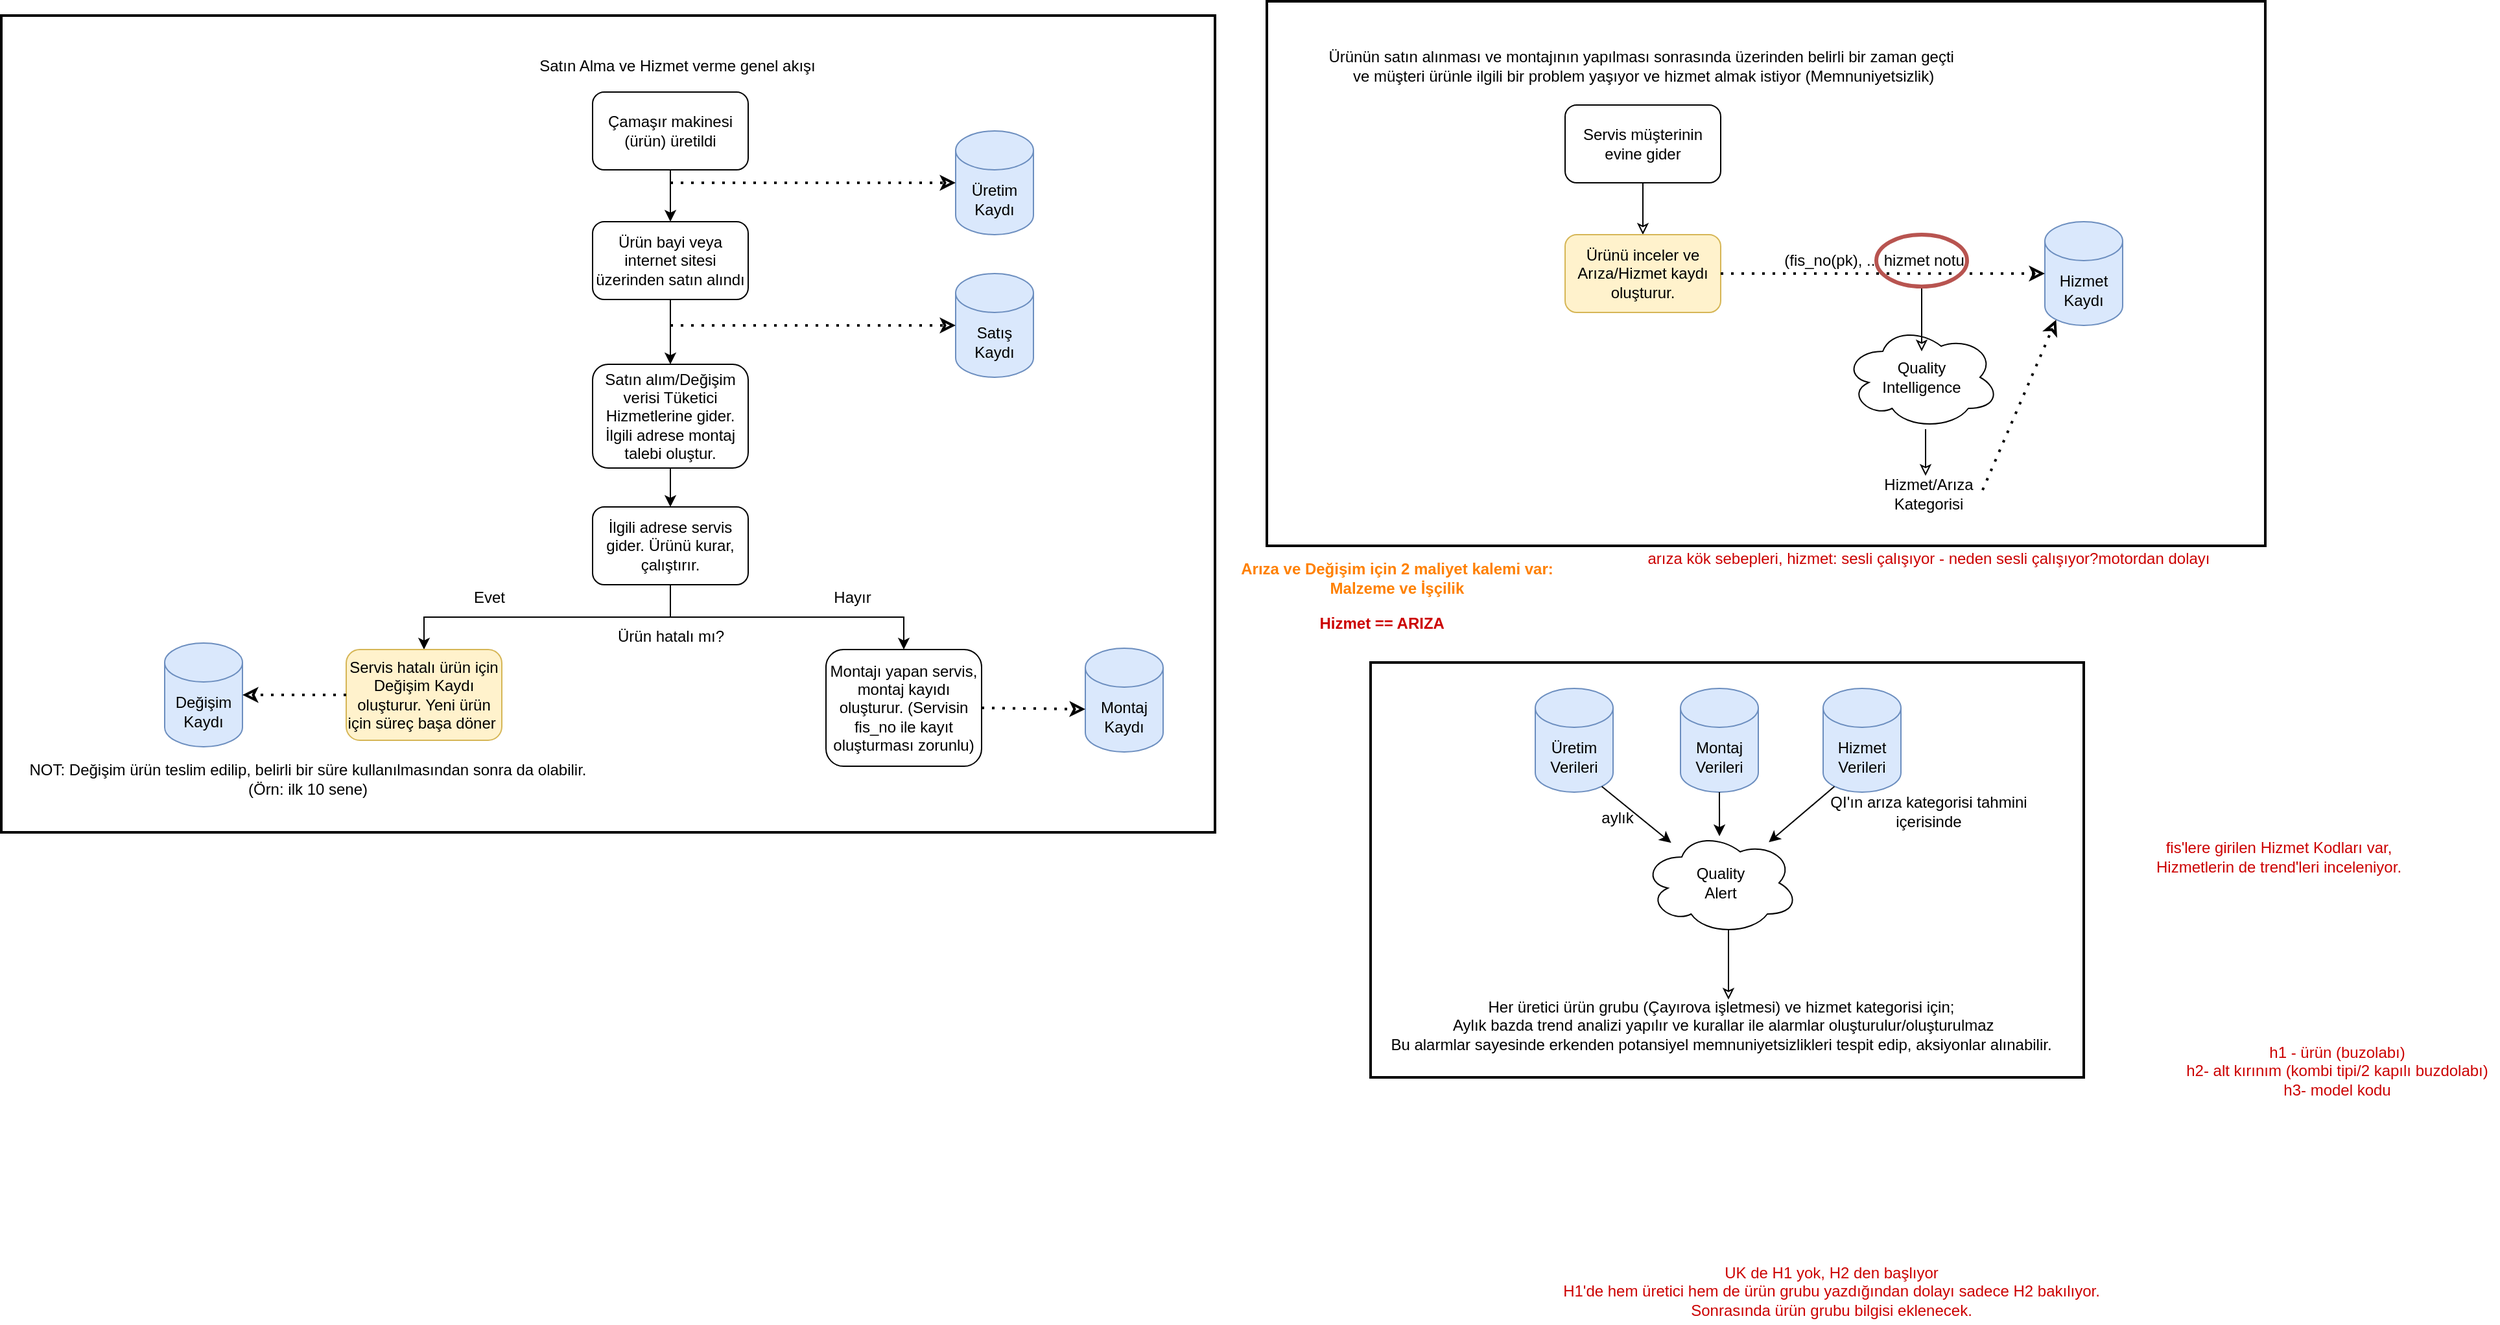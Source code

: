 <mxfile version="16.1.2" type="github">
  <diagram id="00T8672XdWEvwJekG5B6" name="Page-1">
    <mxGraphModel dx="2249" dy="1912" grid="1" gridSize="10" guides="1" tooltips="1" connect="1" arrows="1" fold="1" page="1" pageScale="1" pageWidth="827" pageHeight="1169" math="0" shadow="0">
      <root>
        <mxCell id="0" />
        <mxCell id="1" parent="0" />
        <mxCell id="vYqXfZT6JnJgU1GFTuYv-65" value="" style="rounded=0;whiteSpace=wrap;html=1;fontColor=#FF8000;strokeWidth=2;fillColor=none;gradientColor=none;" vertex="1" parent="1">
          <mxGeometry x="700" y="500" width="550" height="320" as="geometry" />
        </mxCell>
        <mxCell id="vYqXfZT6JnJgU1GFTuYv-51" value="" style="rounded=0;whiteSpace=wrap;html=1;fontColor=#FF8000;strokeWidth=2;fillColor=none;gradientColor=none;" vertex="1" parent="1">
          <mxGeometry x="-356" y="1" width="936" height="630" as="geometry" />
        </mxCell>
        <mxCell id="vYqXfZT6JnJgU1GFTuYv-50" value="" style="rounded=0;whiteSpace=wrap;html=1;fontColor=#FF8000;strokeWidth=2;fillColor=none;gradientColor=none;" vertex="1" parent="1">
          <mxGeometry x="620" y="-10" width="770" height="420" as="geometry" />
        </mxCell>
        <mxCell id="vYqXfZT6JnJgU1GFTuYv-1" value="Satın Alma ve Hizmet verme genel akışı" style="text;html=1;align=center;verticalAlign=middle;resizable=0;points=[];autosize=1;strokeColor=none;fillColor=none;" vertex="1" parent="1">
          <mxGeometry x="50" y="30" width="230" height="20" as="geometry" />
        </mxCell>
        <mxCell id="vYqXfZT6JnJgU1GFTuYv-4" style="edgeStyle=orthogonalEdgeStyle;rounded=0;orthogonalLoop=1;jettySize=auto;html=1;exitX=0.5;exitY=1;exitDx=0;exitDy=0;entryX=0.5;entryY=0;entryDx=0;entryDy=0;" edge="1" parent="1" source="vYqXfZT6JnJgU1GFTuYv-2" target="vYqXfZT6JnJgU1GFTuYv-3">
          <mxGeometry relative="1" as="geometry" />
        </mxCell>
        <mxCell id="vYqXfZT6JnJgU1GFTuYv-2" value="Çamaşır makinesi (ürün) üretildi" style="rounded=1;whiteSpace=wrap;html=1;" vertex="1" parent="1">
          <mxGeometry x="100" y="60" width="120" height="60" as="geometry" />
        </mxCell>
        <mxCell id="vYqXfZT6JnJgU1GFTuYv-14" style="edgeStyle=orthogonalEdgeStyle;rounded=0;orthogonalLoop=1;jettySize=auto;html=1;exitX=0.5;exitY=1;exitDx=0;exitDy=0;" edge="1" parent="1" source="vYqXfZT6JnJgU1GFTuYv-3" target="vYqXfZT6JnJgU1GFTuYv-5">
          <mxGeometry relative="1" as="geometry" />
        </mxCell>
        <mxCell id="vYqXfZT6JnJgU1GFTuYv-3" value="Ürün bayi veya internet sitesi üzerinden satın alındı" style="rounded=1;whiteSpace=wrap;html=1;fillColor=default;gradientColor=none;" vertex="1" parent="1">
          <mxGeometry x="100" y="160" width="120" height="60" as="geometry" />
        </mxCell>
        <mxCell id="vYqXfZT6JnJgU1GFTuYv-15" style="edgeStyle=orthogonalEdgeStyle;rounded=0;orthogonalLoop=1;jettySize=auto;html=1;exitX=0.5;exitY=1;exitDx=0;exitDy=0;" edge="1" parent="1" source="vYqXfZT6JnJgU1GFTuYv-5" target="vYqXfZT6JnJgU1GFTuYv-8">
          <mxGeometry relative="1" as="geometry" />
        </mxCell>
        <mxCell id="vYqXfZT6JnJgU1GFTuYv-5" value="Satın alım/Değişim verisi Tüketici Hizmetlerine gider. İlgili adrese montaj talebi oluştur." style="rounded=1;whiteSpace=wrap;html=1;" vertex="1" parent="1">
          <mxGeometry x="100" y="270" width="120" height="80" as="geometry" />
        </mxCell>
        <mxCell id="vYqXfZT6JnJgU1GFTuYv-16" style="edgeStyle=orthogonalEdgeStyle;rounded=0;orthogonalLoop=1;jettySize=auto;html=1;exitX=0.5;exitY=1;exitDx=0;exitDy=0;entryX=0.5;entryY=0;entryDx=0;entryDy=0;" edge="1" parent="1" source="vYqXfZT6JnJgU1GFTuYv-8" target="vYqXfZT6JnJgU1GFTuYv-10">
          <mxGeometry relative="1" as="geometry" />
        </mxCell>
        <mxCell id="vYqXfZT6JnJgU1GFTuYv-8" value="İlgili adrese servis gider. Ürünü kurar, çalıştırır." style="rounded=1;whiteSpace=wrap;html=1;" vertex="1" parent="1">
          <mxGeometry x="100" y="380" width="120" height="60" as="geometry" />
        </mxCell>
        <mxCell id="vYqXfZT6JnJgU1GFTuYv-10" value="Servis hatalı ürün için Değişim Kaydı oluşturur. Yeni ürün için süreç başa döner&amp;nbsp;" style="rounded=1;whiteSpace=wrap;html=1;fillColor=#fff2cc;strokeColor=#d6b656;" vertex="1" parent="1">
          <mxGeometry x="-90" y="490" width="120" height="70" as="geometry" />
        </mxCell>
        <mxCell id="vYqXfZT6JnJgU1GFTuYv-13" value="Satış Kaydı" style="shape=cylinder3;whiteSpace=wrap;html=1;boundedLbl=1;backgroundOutline=1;size=15;fillColor=#dae8fc;strokeColor=#6c8ebf;" vertex="1" parent="1">
          <mxGeometry x="380" y="200" width="60" height="80" as="geometry" />
        </mxCell>
        <mxCell id="vYqXfZT6JnJgU1GFTuYv-19" value="" style="endArrow=classic;dashed=1;html=1;dashPattern=1 3;strokeWidth=2;rounded=0;endFill=0;entryX=0;entryY=0.5;entryDx=0;entryDy=0;entryPerimeter=0;" edge="1" parent="1" target="vYqXfZT6JnJgU1GFTuYv-13">
          <mxGeometry width="50" height="50" relative="1" as="geometry">
            <mxPoint x="160" y="240" as="sourcePoint" />
            <mxPoint x="440" y="320" as="targetPoint" />
          </mxGeometry>
        </mxCell>
        <mxCell id="vYqXfZT6JnJgU1GFTuYv-20" value="Üretim Kaydı" style="shape=cylinder3;whiteSpace=wrap;html=1;boundedLbl=1;backgroundOutline=1;size=15;fillColor=#dae8fc;strokeColor=#6c8ebf;" vertex="1" parent="1">
          <mxGeometry x="380" y="90" width="60" height="80" as="geometry" />
        </mxCell>
        <mxCell id="vYqXfZT6JnJgU1GFTuYv-21" value="" style="endArrow=classic;dashed=1;html=1;dashPattern=1 3;strokeWidth=2;rounded=0;endFill=0;entryX=0;entryY=0.5;entryDx=0;entryDy=0;entryPerimeter=0;" edge="1" parent="1" target="vYqXfZT6JnJgU1GFTuYv-20">
          <mxGeometry width="50" height="50" relative="1" as="geometry">
            <mxPoint x="160" y="130" as="sourcePoint" />
            <mxPoint x="440" y="210" as="targetPoint" />
          </mxGeometry>
        </mxCell>
        <mxCell id="vYqXfZT6JnJgU1GFTuYv-22" value="Montajı yapan servis, montaj kayıdı oluşturur. (Servisin fis_no ile kayıt oluşturması zorunlu)" style="rounded=1;whiteSpace=wrap;html=1;" vertex="1" parent="1">
          <mxGeometry x="280" y="490" width="120" height="90" as="geometry" />
        </mxCell>
        <mxCell id="vYqXfZT6JnJgU1GFTuYv-24" style="edgeStyle=orthogonalEdgeStyle;rounded=0;orthogonalLoop=1;jettySize=auto;html=1;exitX=0.5;exitY=1;exitDx=0;exitDy=0;" edge="1" parent="1" source="vYqXfZT6JnJgU1GFTuYv-8" target="vYqXfZT6JnJgU1GFTuYv-22">
          <mxGeometry relative="1" as="geometry">
            <mxPoint x="170" y="450" as="sourcePoint" />
            <mxPoint x="-20" y="500" as="targetPoint" />
          </mxGeometry>
        </mxCell>
        <mxCell id="vYqXfZT6JnJgU1GFTuYv-25" value="Ürün hatalı mı?" style="text;html=1;align=center;verticalAlign=middle;resizable=0;points=[];autosize=1;strokeColor=none;fillColor=none;" vertex="1" parent="1">
          <mxGeometry x="110" y="470" width="100" height="20" as="geometry" />
        </mxCell>
        <mxCell id="vYqXfZT6JnJgU1GFTuYv-26" value="Hayır" style="text;html=1;align=center;verticalAlign=middle;resizable=0;points=[];autosize=1;strokeColor=none;fillColor=none;" vertex="1" parent="1">
          <mxGeometry x="280" y="440" width="40" height="20" as="geometry" />
        </mxCell>
        <mxCell id="vYqXfZT6JnJgU1GFTuYv-27" value="Evet" style="text;html=1;align=center;verticalAlign=middle;resizable=0;points=[];autosize=1;strokeColor=none;fillColor=none;" vertex="1" parent="1">
          <mxGeometry y="440" width="40" height="20" as="geometry" />
        </mxCell>
        <mxCell id="vYqXfZT6JnJgU1GFTuYv-29" value="Montaj Kaydı" style="shape=cylinder3;whiteSpace=wrap;html=1;boundedLbl=1;backgroundOutline=1;size=15;fillColor=#dae8fc;strokeColor=#6c8ebf;" vertex="1" parent="1">
          <mxGeometry x="480" y="489" width="60" height="80" as="geometry" />
        </mxCell>
        <mxCell id="vYqXfZT6JnJgU1GFTuYv-30" value="" style="endArrow=classic;dashed=1;html=1;dashPattern=1 3;strokeWidth=2;rounded=0;endFill=0;exitX=1;exitY=0.5;exitDx=0;exitDy=0;entryX=0;entryY=0.588;entryDx=0;entryDy=0;entryPerimeter=0;" edge="1" parent="1" target="vYqXfZT6JnJgU1GFTuYv-29" source="vYqXfZT6JnJgU1GFTuYv-22">
          <mxGeometry width="50" height="50" relative="1" as="geometry">
            <mxPoint x="414" y="540" as="sourcePoint" />
            <mxPoint x="520" y="535" as="targetPoint" />
          </mxGeometry>
        </mxCell>
        <mxCell id="vYqXfZT6JnJgU1GFTuYv-31" value="Değişim Kaydı" style="shape=cylinder3;whiteSpace=wrap;html=1;boundedLbl=1;backgroundOutline=1;size=15;fillColor=#dae8fc;strokeColor=#6c8ebf;" vertex="1" parent="1">
          <mxGeometry x="-230" y="485" width="60" height="80" as="geometry" />
        </mxCell>
        <mxCell id="vYqXfZT6JnJgU1GFTuYv-33" value="" style="endArrow=classic;dashed=1;html=1;dashPattern=1 3;strokeWidth=2;rounded=0;endFill=0;exitX=0;exitY=0.5;exitDx=0;exitDy=0;entryX=1;entryY=0.5;entryDx=0;entryDy=0;entryPerimeter=0;" edge="1" parent="1" source="vYqXfZT6JnJgU1GFTuYv-10" target="vYqXfZT6JnJgU1GFTuYv-31">
          <mxGeometry width="50" height="50" relative="1" as="geometry">
            <mxPoint x="-230" y="550" as="sourcePoint" />
            <mxPoint x="-150" y="552.04" as="targetPoint" />
          </mxGeometry>
        </mxCell>
        <mxCell id="vYqXfZT6JnJgU1GFTuYv-34" value="NOT: Değişim ürün teslim edilip, belirli bir süre kullanılmasından sonra da olabilir. &lt;br&gt;(Örn: ilk 10 sene)" style="text;html=1;align=center;verticalAlign=middle;resizable=0;points=[];autosize=1;strokeColor=none;fillColor=none;" vertex="1" parent="1">
          <mxGeometry x="-345" y="575" width="450" height="30" as="geometry" />
        </mxCell>
        <mxCell id="vYqXfZT6JnJgU1GFTuYv-35" value="Ürünün satın alınması ve montajının yapılması sonrasında üzerinden belirli bir zaman geçti&amp;nbsp;&lt;br&gt;ve müşteri ürünle ilgili bir problem yaşıyor ve hizmet almak istiyor (Memnuniyetsizlik)" style="text;html=1;align=center;verticalAlign=middle;resizable=0;points=[];autosize=1;strokeColor=none;fillColor=none;" vertex="1" parent="1">
          <mxGeometry x="660" y="25" width="500" height="30" as="geometry" />
        </mxCell>
        <mxCell id="vYqXfZT6JnJgU1GFTuYv-38" style="edgeStyle=orthogonalEdgeStyle;rounded=0;orthogonalLoop=1;jettySize=auto;html=1;exitX=0.5;exitY=1;exitDx=0;exitDy=0;entryX=0.5;entryY=0;entryDx=0;entryDy=0;endArrow=classic;endFill=0;" edge="1" parent="1" source="vYqXfZT6JnJgU1GFTuYv-36" target="vYqXfZT6JnJgU1GFTuYv-37">
          <mxGeometry relative="1" as="geometry" />
        </mxCell>
        <mxCell id="vYqXfZT6JnJgU1GFTuYv-36" value="Servis müşterinin evine gider" style="rounded=1;whiteSpace=wrap;html=1;" vertex="1" parent="1">
          <mxGeometry x="850" y="70" width="120" height="60" as="geometry" />
        </mxCell>
        <mxCell id="vYqXfZT6JnJgU1GFTuYv-37" value="Ürünü inceler ve Arıza/Hizmet kaydı oluşturur." style="rounded=1;whiteSpace=wrap;html=1;fillColor=#fff2cc;strokeColor=#d6b656;" vertex="1" parent="1">
          <mxGeometry x="850" y="170" width="120" height="60" as="geometry" />
        </mxCell>
        <mxCell id="vYqXfZT6JnJgU1GFTuYv-39" value="Hizmet Kaydı" style="shape=cylinder3;whiteSpace=wrap;html=1;boundedLbl=1;backgroundOutline=1;size=15;fillColor=#dae8fc;strokeColor=#6c8ebf;" vertex="1" parent="1">
          <mxGeometry x="1220" y="160" width="60" height="80" as="geometry" />
        </mxCell>
        <mxCell id="vYqXfZT6JnJgU1GFTuYv-40" value="" style="endArrow=classic;dashed=1;html=1;dashPattern=1 3;strokeWidth=2;rounded=0;endFill=0;entryX=0;entryY=0.5;entryDx=0;entryDy=0;entryPerimeter=0;exitX=1;exitY=0.5;exitDx=0;exitDy=0;" edge="1" parent="1" target="vYqXfZT6JnJgU1GFTuYv-39" source="vYqXfZT6JnJgU1GFTuYv-37">
          <mxGeometry width="50" height="50" relative="1" as="geometry">
            <mxPoint x="700" y="170" as="sourcePoint" />
            <mxPoint x="1160" y="280" as="targetPoint" />
          </mxGeometry>
        </mxCell>
        <mxCell id="vYqXfZT6JnJgU1GFTuYv-41" value="(fis_no(pk), .., hizmet notu)" style="text;html=1;align=center;verticalAlign=middle;resizable=0;points=[];autosize=1;strokeColor=none;fillColor=none;" vertex="1" parent="1">
          <mxGeometry x="1010" y="180" width="160" height="20" as="geometry" />
        </mxCell>
        <mxCell id="vYqXfZT6JnJgU1GFTuYv-43" value="Quality &lt;br&gt;Intelligence" style="ellipse;shape=cloud;whiteSpace=wrap;html=1;fillColor=default;gradientColor=none;" vertex="1" parent="1">
          <mxGeometry x="1065" y="240" width="120" height="80" as="geometry" />
        </mxCell>
        <mxCell id="vYqXfZT6JnJgU1GFTuYv-45" style="edgeStyle=orthogonalEdgeStyle;rounded=0;orthogonalLoop=1;jettySize=auto;html=1;exitX=0.5;exitY=1;exitDx=0;exitDy=0;entryX=0.5;entryY=0.25;entryDx=0;entryDy=0;entryPerimeter=0;endArrow=classic;endFill=0;" edge="1" parent="1" source="vYqXfZT6JnJgU1GFTuYv-44" target="vYqXfZT6JnJgU1GFTuYv-43">
          <mxGeometry relative="1" as="geometry" />
        </mxCell>
        <mxCell id="vYqXfZT6JnJgU1GFTuYv-44" value="" style="ellipse;whiteSpace=wrap;html=1;fillColor=none;strokeColor=#b85450;strokeWidth=3;" vertex="1" parent="1">
          <mxGeometry x="1090" y="170" width="70" height="40" as="geometry" />
        </mxCell>
        <mxCell id="vYqXfZT6JnJgU1GFTuYv-46" value="Hizmet/Arıza&lt;br&gt;Kategorisi" style="text;html=1;align=center;verticalAlign=middle;resizable=0;points=[];autosize=1;strokeColor=none;fillColor=none;" vertex="1" parent="1">
          <mxGeometry x="1090" y="355" width="80" height="30" as="geometry" />
        </mxCell>
        <mxCell id="vYqXfZT6JnJgU1GFTuYv-47" style="edgeStyle=orthogonalEdgeStyle;rounded=0;orthogonalLoop=1;jettySize=auto;html=1;entryX=0.475;entryY=0.033;entryDx=0;entryDy=0;entryPerimeter=0;endArrow=classic;endFill=0;" edge="1" parent="1" target="vYqXfZT6JnJgU1GFTuYv-46">
          <mxGeometry relative="1" as="geometry">
            <mxPoint x="1128" y="320" as="sourcePoint" />
            <mxPoint x="1135" y="270" as="targetPoint" />
          </mxGeometry>
        </mxCell>
        <mxCell id="vYqXfZT6JnJgU1GFTuYv-48" value="" style="endArrow=classic;dashed=1;html=1;dashPattern=1 3;strokeWidth=2;rounded=0;endFill=0;entryX=0.145;entryY=1;entryDx=0;entryDy=-4.35;entryPerimeter=0;exitX=1.025;exitY=0.4;exitDx=0;exitDy=0;exitPerimeter=0;" edge="1" parent="1" source="vYqXfZT6JnJgU1GFTuYv-46" target="vYqXfZT6JnJgU1GFTuYv-39">
          <mxGeometry width="50" height="50" relative="1" as="geometry">
            <mxPoint x="1230" y="320" as="sourcePoint" />
            <mxPoint x="1480" y="320" as="targetPoint" />
          </mxGeometry>
        </mxCell>
        <mxCell id="vYqXfZT6JnJgU1GFTuYv-49" value="&lt;font color=&quot;#ff8000&quot;&gt;&lt;b&gt;Arıza ve Değişim için 2 maliyet kalemi var:&lt;br&gt;Malzeme ve İşçilik&lt;/b&gt;&lt;/font&gt;" style="text;html=1;align=center;verticalAlign=middle;resizable=0;points=[];autosize=1;strokeColor=none;fillColor=none;" vertex="1" parent="1">
          <mxGeometry x="590" y="420" width="260" height="30" as="geometry" />
        </mxCell>
        <mxCell id="vYqXfZT6JnJgU1GFTuYv-52" value="Üretim Verileri" style="shape=cylinder3;whiteSpace=wrap;html=1;boundedLbl=1;backgroundOutline=1;size=15;fillColor=#dae8fc;strokeColor=#6c8ebf;" vertex="1" parent="1">
          <mxGeometry x="827" y="520" width="60" height="80" as="geometry" />
        </mxCell>
        <mxCell id="vYqXfZT6JnJgU1GFTuYv-53" value="Montaj Verileri" style="shape=cylinder3;whiteSpace=wrap;html=1;boundedLbl=1;backgroundOutline=1;size=15;fillColor=#dae8fc;strokeColor=#6c8ebf;" vertex="1" parent="1">
          <mxGeometry x="939" y="520" width="60" height="80" as="geometry" />
        </mxCell>
        <mxCell id="vYqXfZT6JnJgU1GFTuYv-54" value="Hizmet Verileri" style="shape=cylinder3;whiteSpace=wrap;html=1;boundedLbl=1;backgroundOutline=1;size=15;fillColor=#dae8fc;strokeColor=#6c8ebf;" vertex="1" parent="1">
          <mxGeometry x="1049" y="520" width="60" height="80" as="geometry" />
        </mxCell>
        <mxCell id="vYqXfZT6JnJgU1GFTuYv-62" style="edgeStyle=orthogonalEdgeStyle;rounded=0;orthogonalLoop=1;jettySize=auto;html=1;exitX=0.55;exitY=0.95;exitDx=0;exitDy=0;exitPerimeter=0;fontColor=#000000;endArrow=classic;endFill=0;" edge="1" parent="1" source="vYqXfZT6JnJgU1GFTuYv-55">
          <mxGeometry relative="1" as="geometry">
            <mxPoint x="976" y="760" as="targetPoint" />
          </mxGeometry>
        </mxCell>
        <mxCell id="vYqXfZT6JnJgU1GFTuYv-55" value="Quality &lt;br&gt;Alert" style="ellipse;shape=cloud;whiteSpace=wrap;html=1;fillColor=default;gradientColor=none;" vertex="1" parent="1">
          <mxGeometry x="910" y="630" width="120" height="80" as="geometry" />
        </mxCell>
        <mxCell id="vYqXfZT6JnJgU1GFTuYv-57" value="" style="endArrow=classic;html=1;rounded=0;fontColor=#FF8000;exitX=0.855;exitY=1;exitDx=0;exitDy=-4.35;exitPerimeter=0;" edge="1" parent="1" source="vYqXfZT6JnJgU1GFTuYv-52" target="vYqXfZT6JnJgU1GFTuYv-55">
          <mxGeometry width="50" height="50" relative="1" as="geometry">
            <mxPoint x="880" y="570" as="sourcePoint" />
            <mxPoint x="930" y="520" as="targetPoint" />
          </mxGeometry>
        </mxCell>
        <mxCell id="vYqXfZT6JnJgU1GFTuYv-58" value="" style="endArrow=classic;html=1;rounded=0;fontColor=#FF8000;exitX=0.5;exitY=1;exitDx=0;exitDy=0;exitPerimeter=0;entryX=0.492;entryY=0.05;entryDx=0;entryDy=0;entryPerimeter=0;" edge="1" parent="1" source="vYqXfZT6JnJgU1GFTuYv-53" target="vYqXfZT6JnJgU1GFTuYv-55">
          <mxGeometry width="50" height="50" relative="1" as="geometry">
            <mxPoint x="888.3" y="605.65" as="sourcePoint" />
            <mxPoint x="941.96" y="649.067" as="targetPoint" />
          </mxGeometry>
        </mxCell>
        <mxCell id="vYqXfZT6JnJgU1GFTuYv-59" value="" style="endArrow=classic;html=1;rounded=0;fontColor=#FF8000;exitX=0.145;exitY=1;exitDx=0;exitDy=-4.35;exitPerimeter=0;" edge="1" parent="1" source="vYqXfZT6JnJgU1GFTuYv-54" target="vYqXfZT6JnJgU1GFTuYv-55">
          <mxGeometry width="50" height="50" relative="1" as="geometry">
            <mxPoint x="898.3" y="615.65" as="sourcePoint" />
            <mxPoint x="951.96" y="659.067" as="targetPoint" />
          </mxGeometry>
        </mxCell>
        <mxCell id="vYqXfZT6JnJgU1GFTuYv-60" value="&lt;font color=&quot;#000000&quot;&gt;aylık&lt;/font&gt;" style="text;html=1;align=center;verticalAlign=middle;resizable=0;points=[];autosize=1;strokeColor=none;fillColor=none;fontColor=#FF8000;" vertex="1" parent="1">
          <mxGeometry x="870" y="610" width="40" height="20" as="geometry" />
        </mxCell>
        <mxCell id="vYqXfZT6JnJgU1GFTuYv-61" value="QI&#39;ın arıza kategorisi tahmini&lt;br&gt;içerisinde" style="text;html=1;align=center;verticalAlign=middle;resizable=0;points=[];autosize=1;strokeColor=none;fillColor=none;fontColor=#000000;" vertex="1" parent="1">
          <mxGeometry x="1045" y="600" width="170" height="30" as="geometry" />
        </mxCell>
        <mxCell id="vYqXfZT6JnJgU1GFTuYv-63" value="Her üretici ürün grubu (Çayırova işletmesi) ve hizmet kategorisi için;&lt;br&gt;&amp;nbsp;Aylık bazda trend analizi yapılır ve kurallar ile alarmlar oluşturulur/oluşturulmaz&lt;br&gt;Bu alarmlar sayesinde erkenden potansiyel memnuniyetsizlikleri tespit edip, aksiyonlar alınabilir." style="text;html=1;align=center;verticalAlign=middle;resizable=0;points=[];autosize=1;strokeColor=none;fillColor=none;fontColor=#000000;" vertex="1" parent="1">
          <mxGeometry x="705" y="755" width="530" height="50" as="geometry" />
        </mxCell>
        <mxCell id="vYqXfZT6JnJgU1GFTuYv-64" value="&lt;font color=&quot;#cc0000&quot;&gt;&lt;b&gt;Hizmet == ARIZA&amp;nbsp;&lt;/b&gt;&lt;/font&gt;" style="text;html=1;align=center;verticalAlign=middle;resizable=0;points=[];autosize=1;strokeColor=none;fillColor=none;fontColor=#000000;" vertex="1" parent="1">
          <mxGeometry x="655" y="460" width="110" height="20" as="geometry" />
        </mxCell>
        <mxCell id="vYqXfZT6JnJgU1GFTuYv-66" value="fis&#39;lere girilen Hizmet Kodları var,&lt;br&gt;Hizmetlerin de trend&#39;leri inceleniyor." style="text;html=1;align=center;verticalAlign=middle;resizable=0;points=[];autosize=1;strokeColor=none;fillColor=none;fontColor=#CC0000;" vertex="1" parent="1">
          <mxGeometry x="1300" y="635" width="200" height="30" as="geometry" />
        </mxCell>
        <mxCell id="vYqXfZT6JnJgU1GFTuYv-67" value="arıza kök sebepleri, hizmet: sesli çalışıyor - neden sesli çalışıyor?motordan dolayı" style="text;html=1;align=center;verticalAlign=middle;resizable=0;points=[];autosize=1;strokeColor=none;fillColor=none;fontColor=#CC0000;" vertex="1" parent="1">
          <mxGeometry x="905" y="410" width="450" height="20" as="geometry" />
        </mxCell>
        <mxCell id="vYqXfZT6JnJgU1GFTuYv-68" value="h1 - ürün (buzolabı)&lt;br&gt;h2- alt kırınım (kombi tipi/2 kapılı buzdolabı)&lt;br&gt;h3- model kodu" style="text;html=1;align=center;verticalAlign=middle;resizable=0;points=[];autosize=1;strokeColor=none;fillColor=none;fontColor=#CC0000;" vertex="1" parent="1">
          <mxGeometry x="1320" y="790" width="250" height="50" as="geometry" />
        </mxCell>
        <mxCell id="vYqXfZT6JnJgU1GFTuYv-69" value="UK de H1 yok, H2 den başlıyor&lt;br&gt;H1&#39;de hem üretici hem de ürün grubu yazdığından dolayı sadece H2 bakılıyor.&lt;br&gt;Sonrasında ürün grubu bilgisi eklenecek." style="text;html=1;align=center;verticalAlign=middle;resizable=0;points=[];autosize=1;strokeColor=none;fillColor=none;fontColor=#CC0000;" vertex="1" parent="1">
          <mxGeometry x="840" y="960" width="430" height="50" as="geometry" />
        </mxCell>
      </root>
    </mxGraphModel>
  </diagram>
</mxfile>
